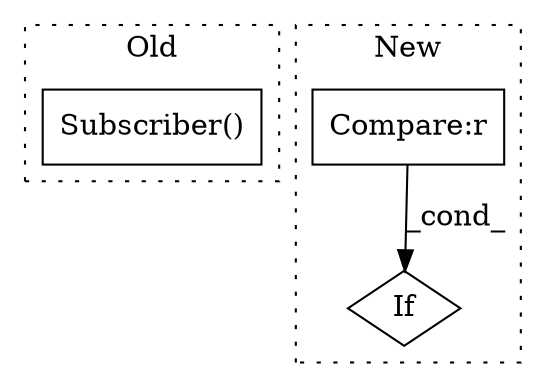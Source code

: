 digraph G {
subgraph cluster0 {
1 [label="Subscriber()" a="75" s="3504,3564" l="17,1" shape="box"];
label = "Old";
style="dotted";
}
subgraph cluster1 {
2 [label="If" a="96" s="3490" l="3" shape="diamond"];
3 [label="Compare:r" a="40" s="3493" l="34" shape="box"];
label = "New";
style="dotted";
}
3 -> 2 [label="_cond_"];
}